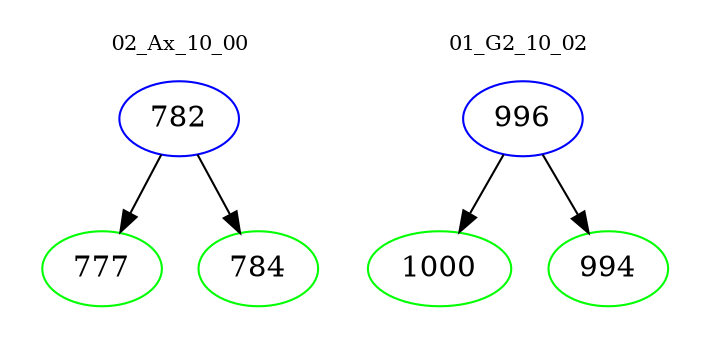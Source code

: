 digraph{
subgraph cluster_0 {
color = white
label = "02_Ax_10_00";
fontsize=10;
T0_782 [label="782", color="blue"]
T0_782 -> T0_777 [color="black"]
T0_777 [label="777", color="green"]
T0_782 -> T0_784 [color="black"]
T0_784 [label="784", color="green"]
}
subgraph cluster_1 {
color = white
label = "01_G2_10_02";
fontsize=10;
T1_996 [label="996", color="blue"]
T1_996 -> T1_1000 [color="black"]
T1_1000 [label="1000", color="green"]
T1_996 -> T1_994 [color="black"]
T1_994 [label="994", color="green"]
}
}
